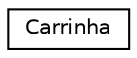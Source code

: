 digraph "Graphical Class Hierarchy"
{
 // LATEX_PDF_SIZE
  edge [fontname="Helvetica",fontsize="10",labelfontname="Helvetica",labelfontsize="10"];
  node [fontname="Helvetica",fontsize="10",shape=record];
  rankdir="LR";
  Node0 [label="Carrinha",height=0.2,width=0.4,color="black", fillcolor="white", style="filled",URL="$classCarrinha.html",tooltip=" "];
}
